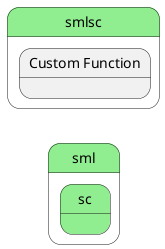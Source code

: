 @startuml
left to right direction


state "sml" as sml #lightgreen {
state "sc" as smlsc #lightgreen {
}
}


state "smlsc" as pstatename #lightgreen {
    state "Custom Function" as scfunction {
    }
}





@enduml
